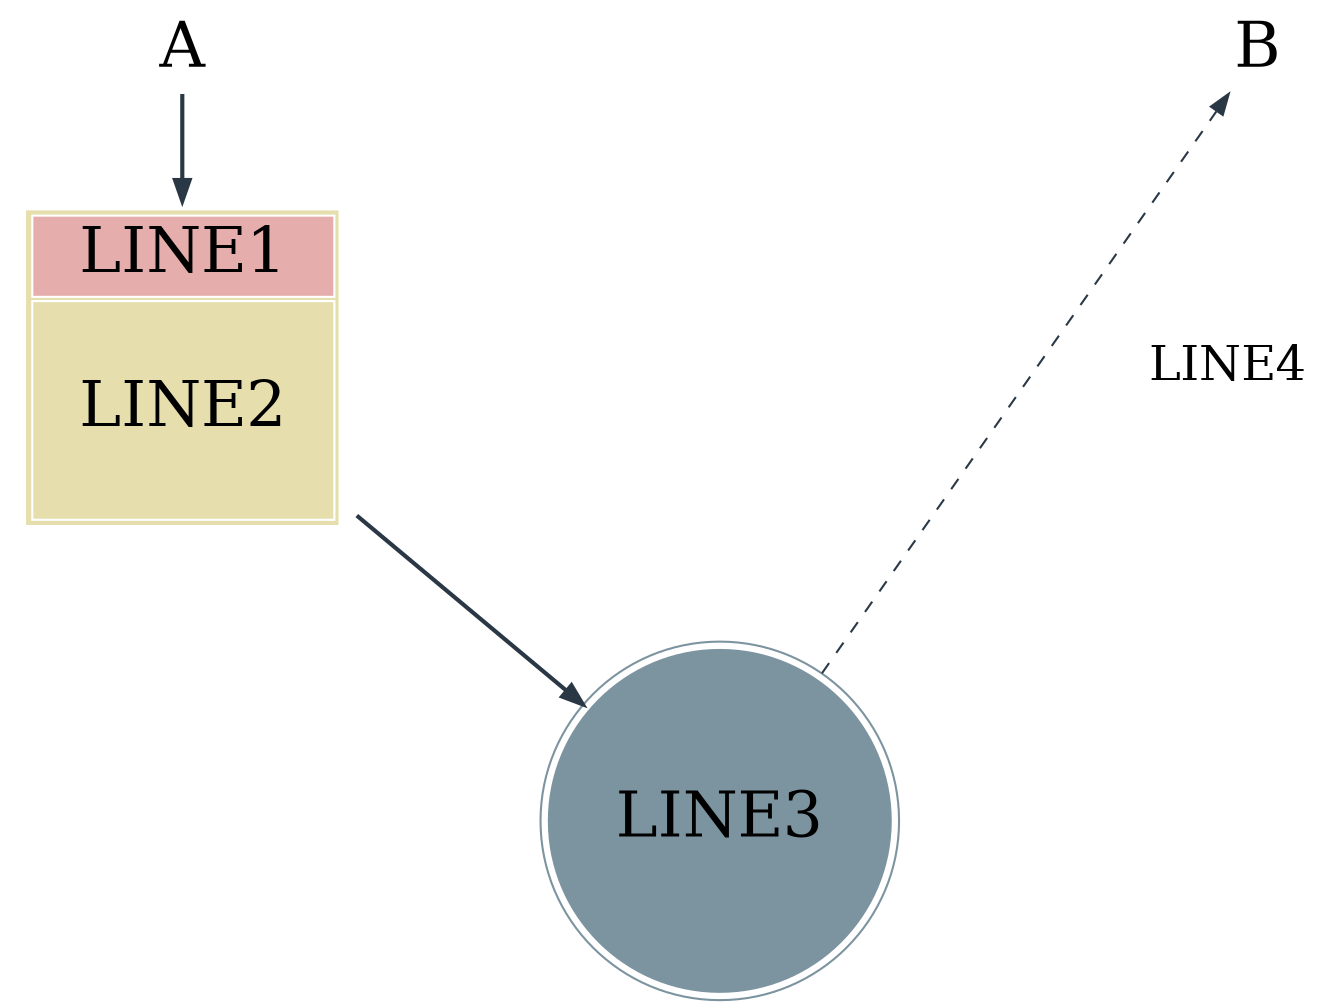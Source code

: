 digraph G { 


edge [color="#2A3845"]; 
node [fontsize=30];
node [color=white];
nodesep=3;


m1[image="man.svg", label="A",shape=none];
m2[image="man.svg", label="B",shape=none];




bon [shape=record,label=<
	<TABLE BGCOLOR="#e6dfad">
		<TR><TD BGCOLOR="#e6adad" >  LINE1  </TD></TR> 
		<TR><TD >  <BR/>LINE2<BR/>  </TD></TR> 
	</TABLE> >]
a[
shape=doublecircle
style=filled
color="#7c93a0"
label="LINE3"
];

#salade[shape=doublecircle,style=filled,color="#7c93a0",label="Noeud"];

m1 -> bon -> a [ label=" ",color="#2A3845",penwidth=2  ];
a -> m2 [ label="LINE4",fontsize=23,color="#2A3845",style=dashed,penwidth=1  ];

#m2 -> salade -> m1


{rank=same; m1 m2}
}
